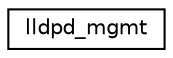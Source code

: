 digraph G
{
  edge [fontname="Helvetica",fontsize="10",labelfontname="Helvetica",labelfontsize="10"];
  node [fontname="Helvetica",fontsize="10",shape=record];
  rankdir="LR";
  Node1 [label="lldpd_mgmt",height=0.2,width=0.4,color="black", fillcolor="white", style="filled",URL="$structlldpd__mgmt.html"];
}
